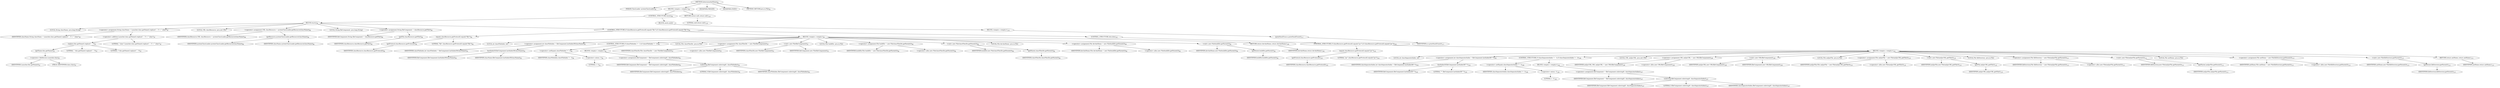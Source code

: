 digraph "determineAntHome" {  
"105" [label = <(METHOD,determineAntHome)<SUB>85</SUB>> ]
"106" [label = <(PARAM,ClassLoader systemClassLoader)<SUB>85</SUB>> ]
"107" [label = <(BLOCK,&lt;empty&gt;,&lt;empty&gt;)<SUB>85</SUB>> ]
"108" [label = <(CONTROL_STRUCTURE,try,try)<SUB>86</SUB>> ]
"109" [label = <(BLOCK,try,try)<SUB>86</SUB>> ]
"110" [label = <(LOCAL,String className: java.lang.String)> ]
"111" [label = <(&lt;operator&gt;.assignment,String className = Launcher.class.getName().replace('.', '/') + &quot;.class&quot;)<SUB>87</SUB>> ]
"112" [label = <(IDENTIFIER,className,String className = Launcher.class.getName().replace('.', '/') + &quot;.class&quot;)<SUB>87</SUB>> ]
"113" [label = <(&lt;operator&gt;.addition,Launcher.class.getName().replace('.', '/') + &quot;.class&quot;)<SUB>87</SUB>> ]
"114" [label = <(replace,this.getName().replace('.', '/'))<SUB>87</SUB>> ]
"115" [label = <(getName,this.getName())<SUB>87</SUB>> ]
"116" [label = <(&lt;operator&gt;.fieldAccess,Launcher.class)<SUB>87</SUB>> ]
"117" [label = <(IDENTIFIER,Launcher,this.getName())<SUB>87</SUB>> ]
"118" [label = <(FIELD_IDENTIFIER,class,class)<SUB>87</SUB>> ]
"119" [label = <(LITERAL,'.',this.getName().replace('.', '/'))<SUB>87</SUB>> ]
"120" [label = <(LITERAL,'/',this.getName().replace('.', '/'))<SUB>87</SUB>> ]
"121" [label = <(LITERAL,&quot;.class&quot;,Launcher.class.getName().replace('.', '/') + &quot;.class&quot;)<SUB>87</SUB>> ]
"122" [label = <(LOCAL,URL classResource: java.net.URL)> ]
"123" [label = <(&lt;operator&gt;.assignment,URL classResource = systemClassLoader.getResource(className))<SUB>88</SUB>> ]
"124" [label = <(IDENTIFIER,classResource,URL classResource = systemClassLoader.getResource(className))<SUB>88</SUB>> ]
"125" [label = <(getResource,systemClassLoader.getResource(className))<SUB>88</SUB>> ]
"126" [label = <(IDENTIFIER,systemClassLoader,systemClassLoader.getResource(className))<SUB>88</SUB>> ]
"127" [label = <(IDENTIFIER,className,systemClassLoader.getResource(className))<SUB>88</SUB>> ]
"128" [label = <(LOCAL,String fileComponent: java.lang.String)> ]
"129" [label = <(&lt;operator&gt;.assignment,String fileComponent = classResource.getFile())<SUB>89</SUB>> ]
"130" [label = <(IDENTIFIER,fileComponent,String fileComponent = classResource.getFile())<SUB>89</SUB>> ]
"131" [label = <(getFile,classResource.getFile())<SUB>89</SUB>> ]
"132" [label = <(IDENTIFIER,classResource,classResource.getFile())<SUB>89</SUB>> ]
"133" [label = <(CONTROL_STRUCTURE,if (classResource.getProtocol().equals(&quot;file&quot;)),if (classResource.getProtocol().equals(&quot;file&quot;)))<SUB>90</SUB>> ]
"134" [label = <(equals,classResource.getProtocol().equals(&quot;file&quot;))<SUB>90</SUB>> ]
"135" [label = <(getProtocol,classResource.getProtocol())<SUB>90</SUB>> ]
"136" [label = <(IDENTIFIER,classResource,classResource.getProtocol())<SUB>90</SUB>> ]
"137" [label = <(LITERAL,&quot;file&quot;,classResource.getProtocol().equals(&quot;file&quot;))<SUB>90</SUB>> ]
"138" [label = <(BLOCK,&lt;empty&gt;,&lt;empty&gt;)<SUB>90</SUB>> ]
"139" [label = <(LOCAL,int classFileIndex: int)> ]
"140" [label = <(&lt;operator&gt;.assignment,int classFileIndex = fileComponent.lastIndexOf(className))<SUB>93</SUB>> ]
"141" [label = <(IDENTIFIER,classFileIndex,int classFileIndex = fileComponent.lastIndexOf(className))<SUB>93</SUB>> ]
"142" [label = <(lastIndexOf,fileComponent.lastIndexOf(className))<SUB>93</SUB>> ]
"143" [label = <(IDENTIFIER,fileComponent,fileComponent.lastIndexOf(className))<SUB>93</SUB>> ]
"144" [label = <(IDENTIFIER,className,fileComponent.lastIndexOf(className))<SUB>93</SUB>> ]
"145" [label = <(CONTROL_STRUCTURE,if (classFileIndex != -1),if (classFileIndex != -1))<SUB>94</SUB>> ]
"146" [label = <(&lt;operator&gt;.notEquals,classFileIndex != -1)<SUB>94</SUB>> ]
"147" [label = <(IDENTIFIER,classFileIndex,classFileIndex != -1)<SUB>94</SUB>> ]
"148" [label = <(&lt;operator&gt;.minus,-1)<SUB>94</SUB>> ]
"149" [label = <(LITERAL,1,-1)<SUB>94</SUB>> ]
"150" [label = <(BLOCK,&lt;empty&gt;,&lt;empty&gt;)<SUB>94</SUB>> ]
"151" [label = <(&lt;operator&gt;.assignment,fileComponent = fileComponent.substring(0, classFileIndex))<SUB>95</SUB>> ]
"152" [label = <(IDENTIFIER,fileComponent,fileComponent = fileComponent.substring(0, classFileIndex))<SUB>95</SUB>> ]
"153" [label = <(substring,fileComponent.substring(0, classFileIndex))<SUB>95</SUB>> ]
"154" [label = <(IDENTIFIER,fileComponent,fileComponent.substring(0, classFileIndex))<SUB>95</SUB>> ]
"155" [label = <(LITERAL,0,fileComponent.substring(0, classFileIndex))<SUB>95</SUB>> ]
"156" [label = <(IDENTIFIER,classFileIndex,fileComponent.substring(0, classFileIndex))<SUB>95</SUB>> ]
"12" [label = <(LOCAL,File classFilesDir: java.io.File)> ]
"157" [label = <(&lt;operator&gt;.assignment,File classFilesDir = new File(fileComponent))<SUB>97</SUB>> ]
"158" [label = <(IDENTIFIER,classFilesDir,File classFilesDir = new File(fileComponent))<SUB>97</SUB>> ]
"159" [label = <(&lt;operator&gt;.alloc,new File(fileComponent))<SUB>97</SUB>> ]
"160" [label = <(&lt;init&gt;,new File(fileComponent))<SUB>97</SUB>> ]
"11" [label = <(IDENTIFIER,classFilesDir,new File(fileComponent))<SUB>97</SUB>> ]
"161" [label = <(IDENTIFIER,fileComponent,new File(fileComponent))<SUB>97</SUB>> ]
"14" [label = <(LOCAL,File buildDir: java.io.File)> ]
"162" [label = <(&lt;operator&gt;.assignment,File buildDir = new File(classFilesDir.getParent()))<SUB>98</SUB>> ]
"163" [label = <(IDENTIFIER,buildDir,File buildDir = new File(classFilesDir.getParent()))<SUB>98</SUB>> ]
"164" [label = <(&lt;operator&gt;.alloc,new File(classFilesDir.getParent()))<SUB>98</SUB>> ]
"165" [label = <(&lt;init&gt;,new File(classFilesDir.getParent()))<SUB>98</SUB>> ]
"13" [label = <(IDENTIFIER,buildDir,new File(classFilesDir.getParent()))<SUB>98</SUB>> ]
"166" [label = <(getParent,classFilesDir.getParent())<SUB>98</SUB>> ]
"167" [label = <(IDENTIFIER,classFilesDir,classFilesDir.getParent())<SUB>98</SUB>> ]
"16" [label = <(LOCAL,File devAntHome: java.io.File)> ]
"168" [label = <(&lt;operator&gt;.assignment,File devAntHome = new File(buildDir.getParent()))<SUB>99</SUB>> ]
"169" [label = <(IDENTIFIER,devAntHome,File devAntHome = new File(buildDir.getParent()))<SUB>99</SUB>> ]
"170" [label = <(&lt;operator&gt;.alloc,new File(buildDir.getParent()))<SUB>99</SUB>> ]
"171" [label = <(&lt;init&gt;,new File(buildDir.getParent()))<SUB>99</SUB>> ]
"15" [label = <(IDENTIFIER,devAntHome,new File(buildDir.getParent()))<SUB>99</SUB>> ]
"172" [label = <(getParent,buildDir.getParent())<SUB>99</SUB>> ]
"173" [label = <(IDENTIFIER,buildDir,buildDir.getParent())<SUB>99</SUB>> ]
"174" [label = <(RETURN,return devAntHome;,return devAntHome;)<SUB>100</SUB>> ]
"175" [label = <(IDENTIFIER,devAntHome,return devAntHome;)<SUB>100</SUB>> ]
"176" [label = <(CONTROL_STRUCTURE,else,else)<SUB>102</SUB>> ]
"177" [label = <(CONTROL_STRUCTURE,if (classResource.getProtocol().equals(&quot;jar&quot;)),if (classResource.getProtocol().equals(&quot;jar&quot;)))<SUB>102</SUB>> ]
"178" [label = <(equals,classResource.getProtocol().equals(&quot;jar&quot;))<SUB>102</SUB>> ]
"179" [label = <(getProtocol,classResource.getProtocol())<SUB>102</SUB>> ]
"180" [label = <(IDENTIFIER,classResource,classResource.getProtocol())<SUB>102</SUB>> ]
"181" [label = <(LITERAL,&quot;jar&quot;,classResource.getProtocol().equals(&quot;jar&quot;))<SUB>102</SUB>> ]
"182" [label = <(BLOCK,&lt;empty&gt;,&lt;empty&gt;)<SUB>102</SUB>> ]
"183" [label = <(LOCAL,int classSeparatorIndex: int)> ]
"184" [label = <(&lt;operator&gt;.assignment,int classSeparatorIndex = fileComponent.lastIndexOf(&quot;!&quot;))<SUB>105</SUB>> ]
"185" [label = <(IDENTIFIER,classSeparatorIndex,int classSeparatorIndex = fileComponent.lastIndexOf(&quot;!&quot;))<SUB>105</SUB>> ]
"186" [label = <(lastIndexOf,fileComponent.lastIndexOf(&quot;!&quot;))<SUB>105</SUB>> ]
"187" [label = <(IDENTIFIER,fileComponent,fileComponent.lastIndexOf(&quot;!&quot;))<SUB>105</SUB>> ]
"188" [label = <(LITERAL,&quot;!&quot;,fileComponent.lastIndexOf(&quot;!&quot;))<SUB>105</SUB>> ]
"189" [label = <(CONTROL_STRUCTURE,if (classSeparatorIndex != -1),if (classSeparatorIndex != -1))<SUB>106</SUB>> ]
"190" [label = <(&lt;operator&gt;.notEquals,classSeparatorIndex != -1)<SUB>106</SUB>> ]
"191" [label = <(IDENTIFIER,classSeparatorIndex,classSeparatorIndex != -1)<SUB>106</SUB>> ]
"192" [label = <(&lt;operator&gt;.minus,-1)<SUB>106</SUB>> ]
"193" [label = <(LITERAL,1,-1)<SUB>106</SUB>> ]
"194" [label = <(BLOCK,&lt;empty&gt;,&lt;empty&gt;)<SUB>106</SUB>> ]
"195" [label = <(&lt;operator&gt;.assignment,fileComponent = fileComponent.substring(0, classSeparatorIndex))<SUB>107</SUB>> ]
"196" [label = <(IDENTIFIER,fileComponent,fileComponent = fileComponent.substring(0, classSeparatorIndex))<SUB>107</SUB>> ]
"197" [label = <(substring,fileComponent.substring(0, classSeparatorIndex))<SUB>107</SUB>> ]
"198" [label = <(IDENTIFIER,fileComponent,fileComponent.substring(0, classSeparatorIndex))<SUB>107</SUB>> ]
"199" [label = <(LITERAL,0,fileComponent.substring(0, classSeparatorIndex))<SUB>107</SUB>> ]
"200" [label = <(IDENTIFIER,classSeparatorIndex,fileComponent.substring(0, classSeparatorIndex))<SUB>107</SUB>> ]
"18" [label = <(LOCAL,URL antJarURL: java.net.URL)> ]
"201" [label = <(&lt;operator&gt;.assignment,URL antJarURL = new URL(fileComponent))<SUB>109</SUB>> ]
"202" [label = <(IDENTIFIER,antJarURL,URL antJarURL = new URL(fileComponent))<SUB>109</SUB>> ]
"203" [label = <(&lt;operator&gt;.alloc,new URL(fileComponent))<SUB>109</SUB>> ]
"204" [label = <(&lt;init&gt;,new URL(fileComponent))<SUB>109</SUB>> ]
"17" [label = <(IDENTIFIER,antJarURL,new URL(fileComponent))<SUB>109</SUB>> ]
"205" [label = <(IDENTIFIER,fileComponent,new URL(fileComponent))<SUB>109</SUB>> ]
"20" [label = <(LOCAL,File antJarFile: java.io.File)> ]
"206" [label = <(&lt;operator&gt;.assignment,File antJarFile = new File(antJarURL.getFile()))<SUB>110</SUB>> ]
"207" [label = <(IDENTIFIER,antJarFile,File antJarFile = new File(antJarURL.getFile()))<SUB>110</SUB>> ]
"208" [label = <(&lt;operator&gt;.alloc,new File(antJarURL.getFile()))<SUB>110</SUB>> ]
"209" [label = <(&lt;init&gt;,new File(antJarURL.getFile()))<SUB>110</SUB>> ]
"19" [label = <(IDENTIFIER,antJarFile,new File(antJarURL.getFile()))<SUB>110</SUB>> ]
"210" [label = <(getFile,antJarURL.getFile())<SUB>110</SUB>> ]
"211" [label = <(IDENTIFIER,antJarURL,antJarURL.getFile())<SUB>110</SUB>> ]
"22" [label = <(LOCAL,File libDirectory: java.io.File)> ]
"212" [label = <(&lt;operator&gt;.assignment,File libDirectory = new File(antJarFile.getParent()))<SUB>111</SUB>> ]
"213" [label = <(IDENTIFIER,libDirectory,File libDirectory = new File(antJarFile.getParent()))<SUB>111</SUB>> ]
"214" [label = <(&lt;operator&gt;.alloc,new File(antJarFile.getParent()))<SUB>111</SUB>> ]
"215" [label = <(&lt;init&gt;,new File(antJarFile.getParent()))<SUB>111</SUB>> ]
"21" [label = <(IDENTIFIER,libDirectory,new File(antJarFile.getParent()))<SUB>111</SUB>> ]
"216" [label = <(getParent,antJarFile.getParent())<SUB>111</SUB>> ]
"217" [label = <(IDENTIFIER,antJarFile,antJarFile.getParent())<SUB>111</SUB>> ]
"24" [label = <(LOCAL,File antHome: java.io.File)> ]
"218" [label = <(&lt;operator&gt;.assignment,File antHome = new File(libDirectory.getParent()))<SUB>112</SUB>> ]
"219" [label = <(IDENTIFIER,antHome,File antHome = new File(libDirectory.getParent()))<SUB>112</SUB>> ]
"220" [label = <(&lt;operator&gt;.alloc,new File(libDirectory.getParent()))<SUB>112</SUB>> ]
"221" [label = <(&lt;init&gt;,new File(libDirectory.getParent()))<SUB>112</SUB>> ]
"23" [label = <(IDENTIFIER,antHome,new File(libDirectory.getParent()))<SUB>112</SUB>> ]
"222" [label = <(getParent,libDirectory.getParent())<SUB>112</SUB>> ]
"223" [label = <(IDENTIFIER,libDirectory,libDirectory.getParent())<SUB>112</SUB>> ]
"224" [label = <(RETURN,return antHome;,return antHome;)<SUB>113</SUB>> ]
"225" [label = <(IDENTIFIER,antHome,return antHome;)<SUB>113</SUB>> ]
"226" [label = <(BLOCK,catch,catch)> ]
"227" [label = <(BLOCK,&lt;empty&gt;,&lt;empty&gt;)<SUB>116</SUB>> ]
"228" [label = <(printStackTrace,e.printStackTrace())<SUB>117</SUB>> ]
"229" [label = <(IDENTIFIER,e,e.printStackTrace())<SUB>117</SUB>> ]
"230" [label = <(RETURN,return null;,return null;)<SUB>119</SUB>> ]
"231" [label = <(LITERAL,null,return null;)<SUB>119</SUB>> ]
"232" [label = <(MODIFIER,PRIVATE)> ]
"233" [label = <(MODIFIER,STATIC)> ]
"234" [label = <(METHOD_RETURN,java.io.File)<SUB>85</SUB>> ]
  "105" -> "106" 
  "105" -> "107" 
  "105" -> "232" 
  "105" -> "233" 
  "105" -> "234" 
  "107" -> "108" 
  "107" -> "230" 
  "108" -> "109" 
  "108" -> "226" 
  "109" -> "110" 
  "109" -> "111" 
  "109" -> "122" 
  "109" -> "123" 
  "109" -> "128" 
  "109" -> "129" 
  "109" -> "133" 
  "111" -> "112" 
  "111" -> "113" 
  "113" -> "114" 
  "113" -> "121" 
  "114" -> "115" 
  "114" -> "119" 
  "114" -> "120" 
  "115" -> "116" 
  "116" -> "117" 
  "116" -> "118" 
  "123" -> "124" 
  "123" -> "125" 
  "125" -> "126" 
  "125" -> "127" 
  "129" -> "130" 
  "129" -> "131" 
  "131" -> "132" 
  "133" -> "134" 
  "133" -> "138" 
  "133" -> "176" 
  "134" -> "135" 
  "134" -> "137" 
  "135" -> "136" 
  "138" -> "139" 
  "138" -> "140" 
  "138" -> "145" 
  "138" -> "12" 
  "138" -> "157" 
  "138" -> "160" 
  "138" -> "14" 
  "138" -> "162" 
  "138" -> "165" 
  "138" -> "16" 
  "138" -> "168" 
  "138" -> "171" 
  "138" -> "174" 
  "140" -> "141" 
  "140" -> "142" 
  "142" -> "143" 
  "142" -> "144" 
  "145" -> "146" 
  "145" -> "150" 
  "146" -> "147" 
  "146" -> "148" 
  "148" -> "149" 
  "150" -> "151" 
  "151" -> "152" 
  "151" -> "153" 
  "153" -> "154" 
  "153" -> "155" 
  "153" -> "156" 
  "157" -> "158" 
  "157" -> "159" 
  "160" -> "11" 
  "160" -> "161" 
  "162" -> "163" 
  "162" -> "164" 
  "165" -> "13" 
  "165" -> "166" 
  "166" -> "167" 
  "168" -> "169" 
  "168" -> "170" 
  "171" -> "15" 
  "171" -> "172" 
  "172" -> "173" 
  "174" -> "175" 
  "176" -> "177" 
  "177" -> "178" 
  "177" -> "182" 
  "178" -> "179" 
  "178" -> "181" 
  "179" -> "180" 
  "182" -> "183" 
  "182" -> "184" 
  "182" -> "189" 
  "182" -> "18" 
  "182" -> "201" 
  "182" -> "204" 
  "182" -> "20" 
  "182" -> "206" 
  "182" -> "209" 
  "182" -> "22" 
  "182" -> "212" 
  "182" -> "215" 
  "182" -> "24" 
  "182" -> "218" 
  "182" -> "221" 
  "182" -> "224" 
  "184" -> "185" 
  "184" -> "186" 
  "186" -> "187" 
  "186" -> "188" 
  "189" -> "190" 
  "189" -> "194" 
  "190" -> "191" 
  "190" -> "192" 
  "192" -> "193" 
  "194" -> "195" 
  "195" -> "196" 
  "195" -> "197" 
  "197" -> "198" 
  "197" -> "199" 
  "197" -> "200" 
  "201" -> "202" 
  "201" -> "203" 
  "204" -> "17" 
  "204" -> "205" 
  "206" -> "207" 
  "206" -> "208" 
  "209" -> "19" 
  "209" -> "210" 
  "210" -> "211" 
  "212" -> "213" 
  "212" -> "214" 
  "215" -> "21" 
  "215" -> "216" 
  "216" -> "217" 
  "218" -> "219" 
  "218" -> "220" 
  "221" -> "23" 
  "221" -> "222" 
  "222" -> "223" 
  "224" -> "225" 
  "226" -> "227" 
  "227" -> "228" 
  "228" -> "229" 
  "230" -> "231" 
}
